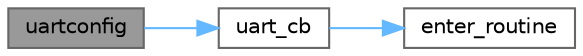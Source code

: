 digraph "uartconfig"
{
 // LATEX_PDF_SIZE
  bgcolor="transparent";
  edge [fontname=Helvetica,fontsize=10,labelfontname=Helvetica,labelfontsize=10];
  node [fontname=Helvetica,fontsize=10,shape=box,height=0.2,width=0.4];
  rankdir="LR";
  Node1 [label="uartconfig",height=0.2,width=0.4,color="gray40", fillcolor="grey60", style="filled", fontcolor="black",tooltip="Configures the UART."];
  Node1 -> Node2 [color="steelblue1",style="solid"];
  Node2 [label="uart_cb",height=0.2,width=0.4,color="grey40", fillcolor="white", style="filled",URL="$uart_8c.html#a322bf2588d266226a6c485677f737ef3",tooltip="UART callback function. UART callback implementation Note that callback functions are executed in the..."];
  Node2 -> Node3 [color="steelblue1",style="solid"];
  Node3 [label="enter_routine",height=0.2,width=0.4,color="grey40", fillcolor="white", style="filled",URL="$uart_8c.html#a80fcc1a2fddcdafb4ed89925e2aa9398",tooltip="Routine executed when \"Enter\" is pressed on the keyboard."];
}
